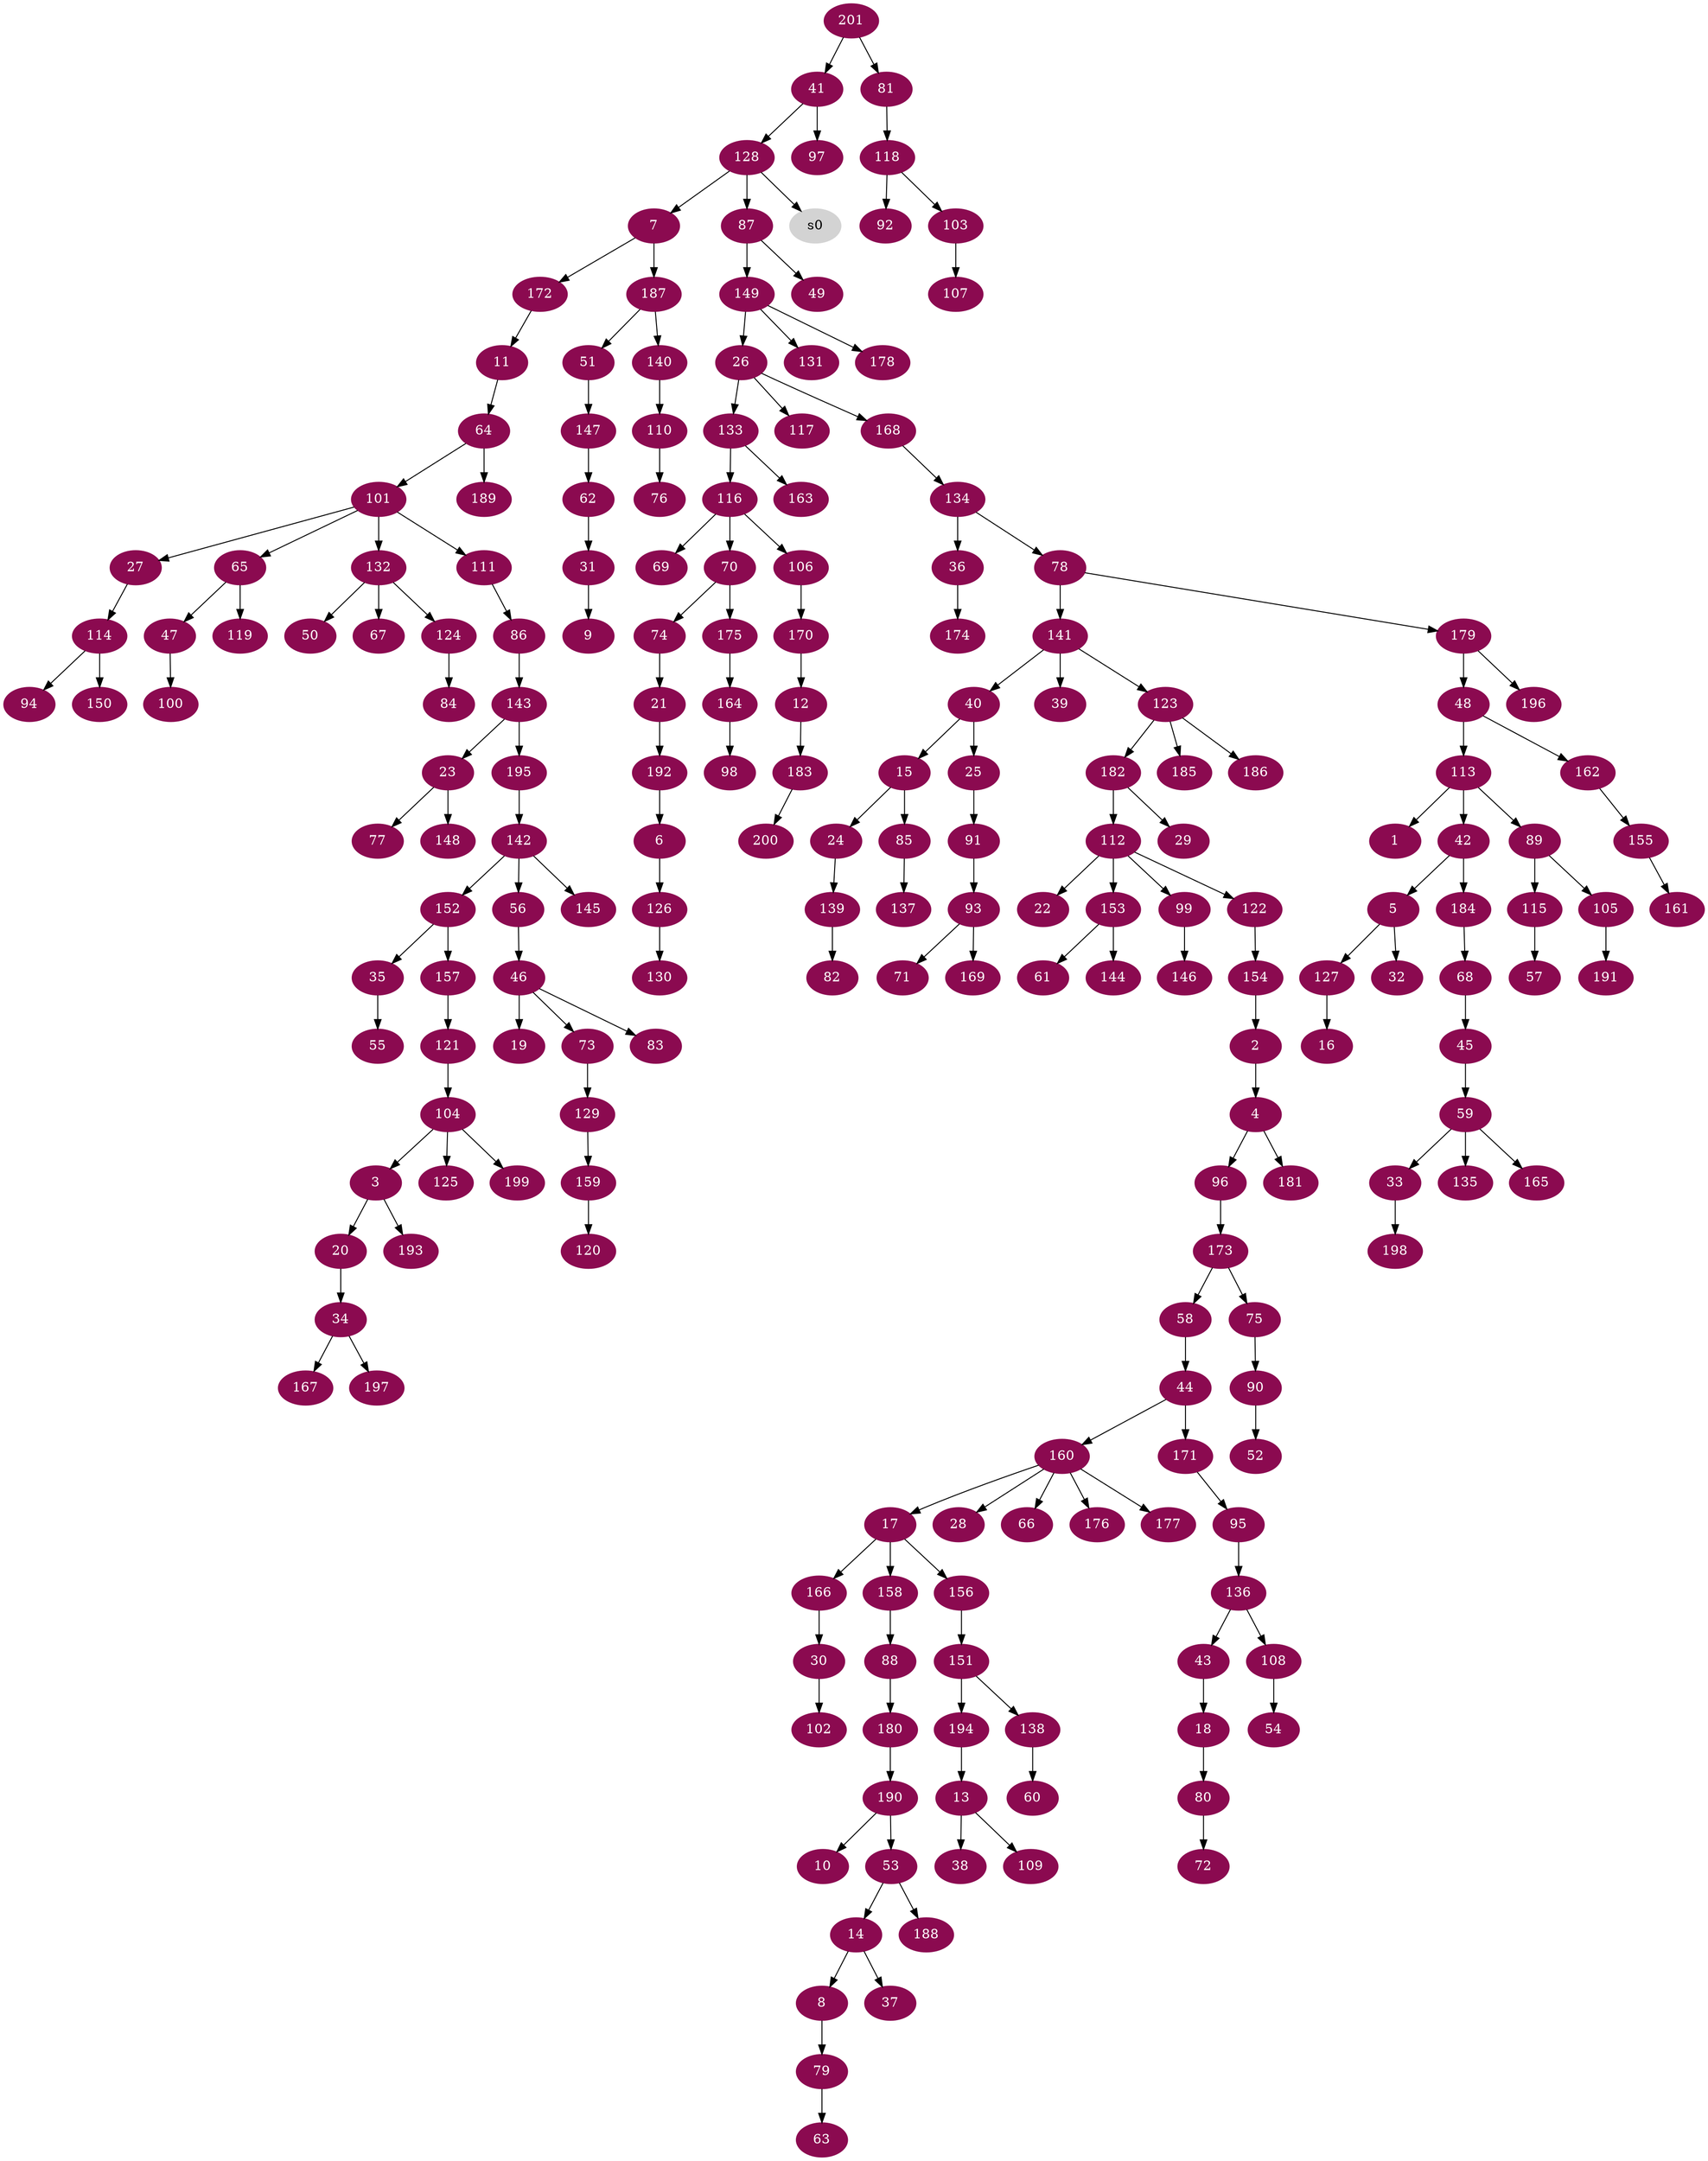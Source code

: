 digraph G {
node [color=deeppink4, style=filled, fontcolor=white];
113 -> 1;
154 -> 2;
104 -> 3;
2 -> 4;
42 -> 5;
192 -> 6;
128 -> 7;
14 -> 8;
31 -> 9;
190 -> 10;
172 -> 11;
170 -> 12;
194 -> 13;
53 -> 14;
40 -> 15;
127 -> 16;
160 -> 17;
43 -> 18;
46 -> 19;
3 -> 20;
74 -> 21;
112 -> 22;
143 -> 23;
15 -> 24;
40 -> 25;
149 -> 26;
101 -> 27;
160 -> 28;
182 -> 29;
166 -> 30;
62 -> 31;
5 -> 32;
59 -> 33;
20 -> 34;
152 -> 35;
134 -> 36;
14 -> 37;
13 -> 38;
141 -> 39;
141 -> 40;
201 -> 41;
113 -> 42;
136 -> 43;
58 -> 44;
68 -> 45;
56 -> 46;
65 -> 47;
179 -> 48;
87 -> 49;
132 -> 50;
187 -> 51;
90 -> 52;
190 -> 53;
108 -> 54;
35 -> 55;
142 -> 56;
115 -> 57;
173 -> 58;
45 -> 59;
138 -> 60;
153 -> 61;
147 -> 62;
79 -> 63;
11 -> 64;
101 -> 65;
160 -> 66;
132 -> 67;
184 -> 68;
116 -> 69;
116 -> 70;
93 -> 71;
80 -> 72;
46 -> 73;
70 -> 74;
173 -> 75;
110 -> 76;
23 -> 77;
134 -> 78;
8 -> 79;
18 -> 80;
201 -> 81;
139 -> 82;
46 -> 83;
124 -> 84;
15 -> 85;
111 -> 86;
128 -> 87;
158 -> 88;
113 -> 89;
75 -> 90;
25 -> 91;
118 -> 92;
91 -> 93;
114 -> 94;
171 -> 95;
4 -> 96;
41 -> 97;
164 -> 98;
112 -> 99;
47 -> 100;
64 -> 101;
30 -> 102;
118 -> 103;
121 -> 104;
89 -> 105;
116 -> 106;
103 -> 107;
136 -> 108;
13 -> 109;
140 -> 110;
101 -> 111;
182 -> 112;
48 -> 113;
27 -> 114;
89 -> 115;
133 -> 116;
26 -> 117;
81 -> 118;
65 -> 119;
159 -> 120;
157 -> 121;
112 -> 122;
141 -> 123;
132 -> 124;
104 -> 125;
6 -> 126;
5 -> 127;
41 -> 128;
73 -> 129;
126 -> 130;
149 -> 131;
101 -> 132;
26 -> 133;
168 -> 134;
59 -> 135;
95 -> 136;
85 -> 137;
151 -> 138;
24 -> 139;
187 -> 140;
78 -> 141;
195 -> 142;
86 -> 143;
153 -> 144;
142 -> 145;
99 -> 146;
51 -> 147;
23 -> 148;
87 -> 149;
114 -> 150;
156 -> 151;
142 -> 152;
112 -> 153;
122 -> 154;
162 -> 155;
17 -> 156;
152 -> 157;
17 -> 158;
129 -> 159;
44 -> 160;
155 -> 161;
48 -> 162;
133 -> 163;
175 -> 164;
59 -> 165;
17 -> 166;
34 -> 167;
26 -> 168;
93 -> 169;
106 -> 170;
44 -> 171;
7 -> 172;
96 -> 173;
36 -> 174;
70 -> 175;
160 -> 176;
160 -> 177;
149 -> 178;
78 -> 179;
88 -> 180;
4 -> 181;
123 -> 182;
12 -> 183;
42 -> 184;
123 -> 185;
123 -> 186;
7 -> 187;
53 -> 188;
64 -> 189;
180 -> 190;
105 -> 191;
21 -> 192;
3 -> 193;
151 -> 194;
143 -> 195;
179 -> 196;
34 -> 197;
33 -> 198;
104 -> 199;
183 -> 200;
node [color=lightgrey, style=filled, fontcolor=black];
128 -> s0;
}
